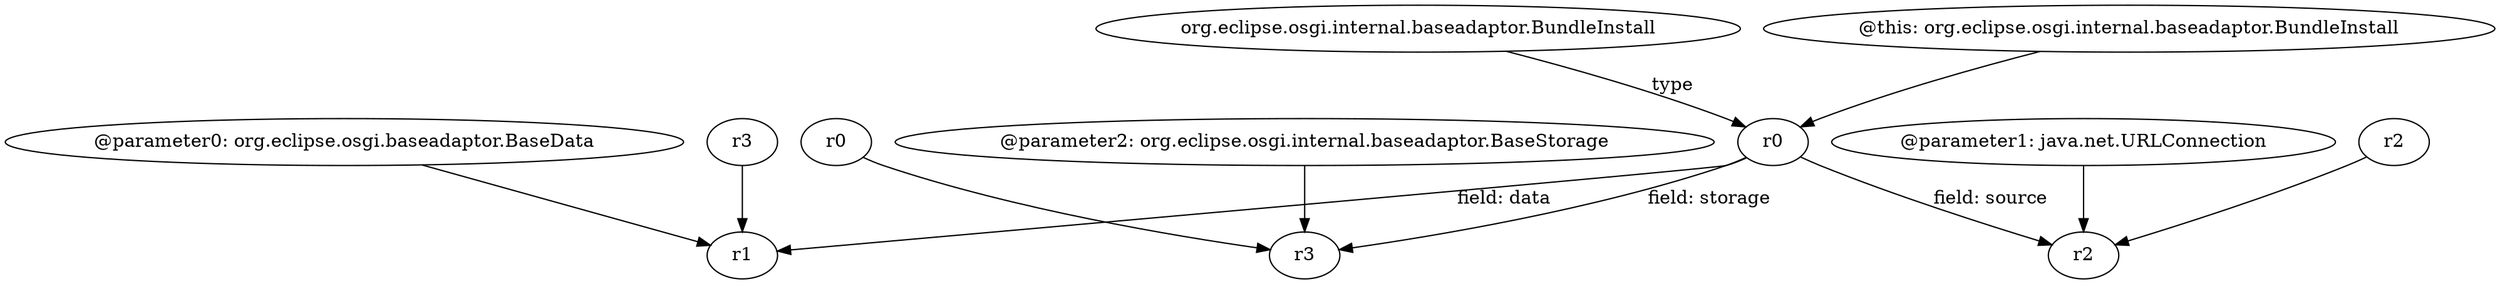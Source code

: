 digraph g {
0[label="r3"]
1[label="r1"]
0->1[label=""]
2[label="r0"]
3[label="r3"]
2->3[label=""]
4[label="@parameter1: java.net.URLConnection"]
5[label="r2"]
4->5[label=""]
6[label="@parameter2: org.eclipse.osgi.internal.baseadaptor.BaseStorage"]
6->3[label=""]
7[label="org.eclipse.osgi.internal.baseadaptor.BundleInstall"]
8[label="r0"]
7->8[label="type"]
9[label="r2"]
9->5[label=""]
10[label="@this: org.eclipse.osgi.internal.baseadaptor.BundleInstall"]
10->8[label=""]
8->3[label="field: storage"]
8->5[label="field: source"]
11[label="@parameter0: org.eclipse.osgi.baseadaptor.BaseData"]
11->1[label=""]
8->1[label="field: data"]
}